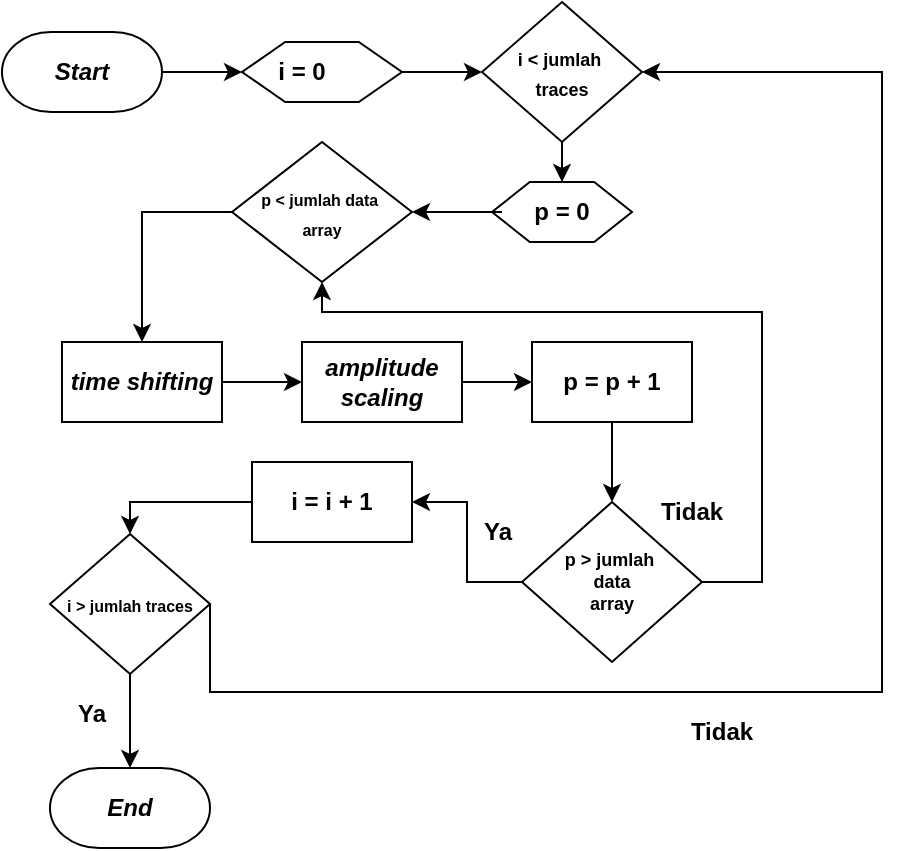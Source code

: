 <mxfile version="24.7.4">
  <diagram id="j0LmelzG5dg16QH3oHH8" name="Page-1">
    <mxGraphModel dx="1118" dy="496" grid="0" gridSize="10" guides="1" tooltips="1" connect="1" arrows="1" fold="1" page="1" pageScale="1" pageWidth="850" pageHeight="1100" math="0" shadow="0">
      <root>
        <mxCell id="0" />
        <mxCell id="1" parent="0" />
        <mxCell id="Wplj2ACgxhErMLeJOONX-3" value="" style="edgeStyle=orthogonalEdgeStyle;rounded=0;orthogonalLoop=1;jettySize=auto;html=1;fontStyle=1" parent="1" source="I_5C5cWwlUB3rPTck1Bl-2" target="I_5C5cWwlUB3rPTck1Bl-5" edge="1">
          <mxGeometry relative="1" as="geometry" />
        </mxCell>
        <mxCell id="I_5C5cWwlUB3rPTck1Bl-2" value="Start" style="strokeWidth=1;html=1;shape=mxgraph.flowchart.terminator;whiteSpace=wrap;fontStyle=3" parent="1" vertex="1">
          <mxGeometry x="80" y="185" width="80" height="40" as="geometry" />
        </mxCell>
        <mxCell id="Wplj2ACgxhErMLeJOONX-5" value="" style="edgeStyle=orthogonalEdgeStyle;rounded=0;orthogonalLoop=1;jettySize=auto;html=1;fontStyle=1" parent="1" source="I_5C5cWwlUB3rPTck1Bl-3" target="I_5C5cWwlUB3rPTck1Bl-7" edge="1">
          <mxGeometry relative="1" as="geometry" />
        </mxCell>
        <mxCell id="I_5C5cWwlUB3rPTck1Bl-3" value="" style="verticalLabelPosition=bottom;verticalAlign=top;html=1;shape=hexagon;perimeter=hexagonPerimeter2;arcSize=6;size=0.27;fontStyle=1" parent="1" vertex="1">
          <mxGeometry x="200" y="190" width="80" height="30" as="geometry" />
        </mxCell>
        <mxCell id="I_5C5cWwlUB3rPTck1Bl-5" value="i = 0" style="text;html=1;align=center;verticalAlign=middle;whiteSpace=wrap;rounded=0;fontStyle=1" parent="1" vertex="1">
          <mxGeometry x="200" y="192.5" width="60" height="25" as="geometry" />
        </mxCell>
        <mxCell id="I_5C5cWwlUB3rPTck1Bl-6" value="" style="edgeStyle=orthogonalEdgeStyle;rounded=0;orthogonalLoop=1;jettySize=auto;html=1;fontStyle=1" parent="1" source="I_5C5cWwlUB3rPTck1Bl-7" target="I_5C5cWwlUB3rPTck1Bl-27" edge="1">
          <mxGeometry relative="1" as="geometry" />
        </mxCell>
        <mxCell id="I_5C5cWwlUB3rPTck1Bl-7" value="&lt;font size=&quot;1&quot; style=&quot;&quot;&gt;&lt;b style=&quot;font-size: 9px;&quot;&gt;i &amp;lt; jumlah&amp;nbsp;&lt;/b&gt;&lt;/font&gt;&lt;div&gt;&lt;font size=&quot;1&quot; style=&quot;&quot;&gt;&lt;b style=&quot;font-size: 9px;&quot;&gt;traces&lt;/b&gt;&lt;/font&gt;&lt;/div&gt;" style="rhombus;whiteSpace=wrap;html=1;" parent="1" vertex="1">
          <mxGeometry x="320" y="170" width="80" height="70" as="geometry" />
        </mxCell>
        <mxCell id="Wplj2ACgxhErMLeJOONX-12" style="edgeStyle=orthogonalEdgeStyle;rounded=0;orthogonalLoop=1;jettySize=auto;html=1;entryX=0.5;entryY=0;entryDx=0;entryDy=0;fontStyle=1" parent="1" source="I_5C5cWwlUB3rPTck1Bl-9" target="I_5C5cWwlUB3rPTck1Bl-11" edge="1">
          <mxGeometry relative="1" as="geometry" />
        </mxCell>
        <mxCell id="I_5C5cWwlUB3rPTck1Bl-9" value="&lt;font style=&quot;font-size: 8px;&quot;&gt;p &amp;lt; jumlah data&amp;nbsp;&lt;/font&gt;&lt;div&gt;&lt;font style=&quot;font-size: 8px;&quot;&gt;array&lt;/font&gt;&lt;/div&gt;" style="rhombus;whiteSpace=wrap;html=1;fontStyle=1" parent="1" vertex="1">
          <mxGeometry x="195" y="240" width="90" height="70" as="geometry" />
        </mxCell>
        <mxCell id="Wplj2ACgxhErMLeJOONX-8" value="" style="edgeStyle=orthogonalEdgeStyle;rounded=0;orthogonalLoop=1;jettySize=auto;html=1;fontStyle=1" parent="1" source="I_5C5cWwlUB3rPTck1Bl-11" target="I_5C5cWwlUB3rPTck1Bl-13" edge="1">
          <mxGeometry relative="1" as="geometry" />
        </mxCell>
        <mxCell id="I_5C5cWwlUB3rPTck1Bl-11" value="time shifting" style="rounded=0;whiteSpace=wrap;html=1;fontStyle=3" parent="1" vertex="1">
          <mxGeometry x="110" y="340" width="80" height="40" as="geometry" />
        </mxCell>
        <mxCell id="Wplj2ACgxhErMLeJOONX-9" value="" style="edgeStyle=orthogonalEdgeStyle;rounded=0;orthogonalLoop=1;jettySize=auto;html=1;fontStyle=1" parent="1" source="I_5C5cWwlUB3rPTck1Bl-13" target="I_5C5cWwlUB3rPTck1Bl-15" edge="1">
          <mxGeometry relative="1" as="geometry" />
        </mxCell>
        <mxCell id="I_5C5cWwlUB3rPTck1Bl-13" value="amplitude scaling" style="rounded=0;whiteSpace=wrap;html=1;fontStyle=3" parent="1" vertex="1">
          <mxGeometry x="230" y="340" width="80" height="40" as="geometry" />
        </mxCell>
        <mxCell id="Wplj2ACgxhErMLeJOONX-10" value="" style="edgeStyle=orthogonalEdgeStyle;rounded=0;orthogonalLoop=1;jettySize=auto;html=1;entryX=0.5;entryY=0;entryDx=0;entryDy=0;fontStyle=1" parent="1" source="I_5C5cWwlUB3rPTck1Bl-15" target="I_5C5cWwlUB3rPTck1Bl-18" edge="1">
          <mxGeometry relative="1" as="geometry" />
        </mxCell>
        <mxCell id="I_5C5cWwlUB3rPTck1Bl-15" value="&lt;span style=&quot;font-style: normal;&quot;&gt;p = p + 1&lt;/span&gt;" style="rounded=0;whiteSpace=wrap;html=1;fontStyle=3" parent="1" vertex="1">
          <mxGeometry x="345" y="340" width="80" height="40" as="geometry" />
        </mxCell>
        <mxCell id="I_5C5cWwlUB3rPTck1Bl-16" value="" style="edgeStyle=orthogonalEdgeStyle;rounded=0;orthogonalLoop=1;jettySize=auto;html=1;fontStyle=1" parent="1" source="I_5C5cWwlUB3rPTck1Bl-18" target="I_5C5cWwlUB3rPTck1Bl-20" edge="1">
          <mxGeometry relative="1" as="geometry" />
        </mxCell>
        <mxCell id="Wplj2ACgxhErMLeJOONX-11" style="edgeStyle=orthogonalEdgeStyle;rounded=0;orthogonalLoop=1;jettySize=auto;html=1;fontStyle=1" parent="1" source="I_5C5cWwlUB3rPTck1Bl-18" target="I_5C5cWwlUB3rPTck1Bl-9" edge="1">
          <mxGeometry relative="1" as="geometry">
            <Array as="points">
              <mxPoint x="460" y="460" />
              <mxPoint x="460" y="325" />
              <mxPoint x="240" y="325" />
            </Array>
          </mxGeometry>
        </mxCell>
        <mxCell id="I_5C5cWwlUB3rPTck1Bl-18" value="&lt;span style=&quot;font-size: 9px;&quot;&gt;p &amp;gt; jumlah&amp;nbsp;&lt;/span&gt;&lt;div style=&quot;font-size: 9px;&quot;&gt;&lt;span style=&quot;font-size: 9px;&quot;&gt;data&lt;/span&gt;&lt;div style=&quot;font-size: 9px;&quot;&gt;&lt;span style=&quot;font-size: 9px;&quot;&gt;array&lt;/span&gt;&lt;/div&gt;&lt;/div&gt;" style="rhombus;whiteSpace=wrap;html=1;fontStyle=1;fontSize=9;" parent="1" vertex="1">
          <mxGeometry x="340" y="420" width="90" height="80" as="geometry" />
        </mxCell>
        <mxCell id="I_5C5cWwlUB3rPTck1Bl-19" value="" style="edgeStyle=orthogonalEdgeStyle;rounded=0;orthogonalLoop=1;jettySize=auto;html=1;entryX=0.5;entryY=0;entryDx=0;entryDy=0;fontStyle=1" parent="1" source="I_5C5cWwlUB3rPTck1Bl-20" target="I_5C5cWwlUB3rPTck1Bl-23" edge="1">
          <mxGeometry relative="1" as="geometry">
            <Array as="points">
              <mxPoint x="144" y="420" />
            </Array>
          </mxGeometry>
        </mxCell>
        <mxCell id="I_5C5cWwlUB3rPTck1Bl-20" value="&lt;span style=&quot;font-style: normal;&quot;&gt;i = i + 1&lt;/span&gt;" style="rounded=0;whiteSpace=wrap;html=1;fontStyle=3" parent="1" vertex="1">
          <mxGeometry x="205" y="400" width="80" height="40" as="geometry" />
        </mxCell>
        <mxCell id="I_5C5cWwlUB3rPTck1Bl-21" value="" style="edgeStyle=orthogonalEdgeStyle;rounded=0;orthogonalLoop=1;jettySize=auto;html=1;fontStyle=1" parent="1" source="I_5C5cWwlUB3rPTck1Bl-23" target="I_5C5cWwlUB3rPTck1Bl-24" edge="1">
          <mxGeometry relative="1" as="geometry" />
        </mxCell>
        <mxCell id="I_5C5cWwlUB3rPTck1Bl-22" style="edgeStyle=orthogonalEdgeStyle;rounded=0;orthogonalLoop=1;jettySize=auto;html=1;entryX=1;entryY=0.5;entryDx=0;entryDy=0;exitX=1;exitY=0.5;exitDx=0;exitDy=0;fontStyle=1" parent="1" source="I_5C5cWwlUB3rPTck1Bl-23" target="I_5C5cWwlUB3rPTck1Bl-7" edge="1">
          <mxGeometry relative="1" as="geometry">
            <Array as="points">
              <mxPoint x="184" y="515" />
              <mxPoint x="520" y="515" />
              <mxPoint x="520" y="205" />
            </Array>
          </mxGeometry>
        </mxCell>
        <mxCell id="I_5C5cWwlUB3rPTck1Bl-23" value="&lt;span style=&quot;font-size: 8px;&quot;&gt;i &amp;gt; jumlah traces&lt;/span&gt;" style="rhombus;whiteSpace=wrap;html=1;fontStyle=1" parent="1" vertex="1">
          <mxGeometry x="104" y="436" width="80" height="70" as="geometry" />
        </mxCell>
        <mxCell id="I_5C5cWwlUB3rPTck1Bl-24" value="End" style="strokeWidth=1;html=1;shape=mxgraph.flowchart.terminator;whiteSpace=wrap;fontStyle=3" parent="1" vertex="1">
          <mxGeometry x="104" y="553" width="80" height="40" as="geometry" />
        </mxCell>
        <mxCell id="I_5C5cWwlUB3rPTck1Bl-25" value="" style="verticalLabelPosition=bottom;verticalAlign=top;html=1;shape=hexagon;perimeter=hexagonPerimeter2;arcSize=6;size=0.27;fontStyle=1" parent="1" vertex="1">
          <mxGeometry x="325" y="260" width="70" height="30" as="geometry" />
        </mxCell>
        <mxCell id="Wplj2ACgxhErMLeJOONX-6" value="" style="edgeStyle=orthogonalEdgeStyle;rounded=0;orthogonalLoop=1;jettySize=auto;html=1;fontStyle=1" parent="1" source="I_5C5cWwlUB3rPTck1Bl-27" target="I_5C5cWwlUB3rPTck1Bl-9" edge="1">
          <mxGeometry relative="1" as="geometry" />
        </mxCell>
        <mxCell id="I_5C5cWwlUB3rPTck1Bl-27" value="p = 0" style="text;html=1;align=center;verticalAlign=middle;whiteSpace=wrap;rounded=0;fontStyle=1" parent="1" vertex="1">
          <mxGeometry x="330" y="260" width="60" height="30" as="geometry" />
        </mxCell>
        <mxCell id="JHzjJ-x4bvw-8R5KEBvo-1" value="Tidak" style="text;html=1;align=center;verticalAlign=middle;whiteSpace=wrap;rounded=0;fontStyle=1" parent="1" vertex="1">
          <mxGeometry x="410" y="520" width="60" height="30" as="geometry" />
        </mxCell>
        <mxCell id="JHzjJ-x4bvw-8R5KEBvo-2" value="Ya" style="text;html=1;align=center;verticalAlign=middle;whiteSpace=wrap;rounded=0;fontStyle=1" parent="1" vertex="1">
          <mxGeometry x="95" y="511" width="60" height="30" as="geometry" />
        </mxCell>
        <mxCell id="JHzjJ-x4bvw-8R5KEBvo-3" value="Ya" style="text;html=1;align=center;verticalAlign=middle;whiteSpace=wrap;rounded=0;fontStyle=1" parent="1" vertex="1">
          <mxGeometry x="298" y="420" width="60" height="30" as="geometry" />
        </mxCell>
        <mxCell id="JHzjJ-x4bvw-8R5KEBvo-4" value="Tidak" style="text;html=1;align=center;verticalAlign=middle;whiteSpace=wrap;rounded=0;fontStyle=1" parent="1" vertex="1">
          <mxGeometry x="395" y="410" width="60" height="30" as="geometry" />
        </mxCell>
      </root>
    </mxGraphModel>
  </diagram>
</mxfile>
